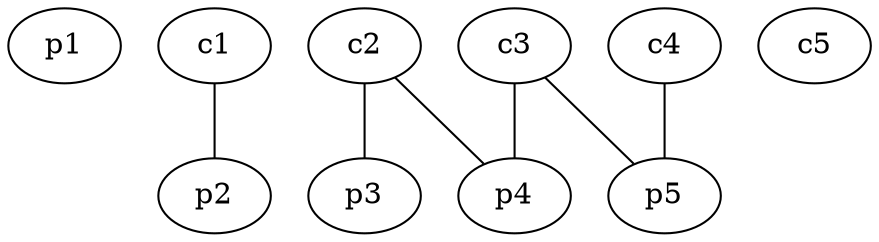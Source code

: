 graph result {
    p1
    c1 -- p2 [value=1]
    c2 -- p3 [value=2]
    c2 -- p4 [value=1]
    c3 -- p4 [value=2]
    c3 -- p5 [value=1]
    c4 -- p5 [value=1]
    c5
}
